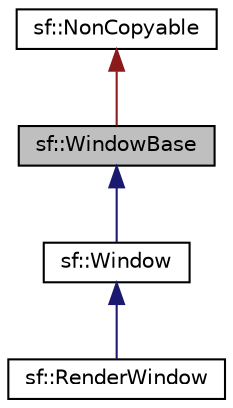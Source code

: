 digraph "sf::WindowBase"
{
 // LATEX_PDF_SIZE
  edge [fontname="Helvetica",fontsize="10",labelfontname="Helvetica",labelfontsize="10"];
  node [fontname="Helvetica",fontsize="10",shape=record];
  Node1 [label="sf::WindowBase",height=0.2,width=0.4,color="black", fillcolor="grey75", style="filled", fontcolor="black",tooltip="Window that serves as a base for other windows."];
  Node2 -> Node1 [dir="back",color="firebrick4",fontsize="10",style="solid",fontname="Helvetica"];
  Node2 [label="sf::NonCopyable",height=0.2,width=0.4,color="black", fillcolor="white", style="filled",URL="$d0/da7/classsf_1_1NonCopyable.html",tooltip="Utility class that makes any derived class non-copyable."];
  Node1 -> Node3 [dir="back",color="midnightblue",fontsize="10",style="solid",fontname="Helvetica"];
  Node3 [label="sf::Window",height=0.2,width=0.4,color="black", fillcolor="white", style="filled",URL="$dd/d2f/classsf_1_1Window.html",tooltip="Window that serves as a target for OpenGL rendering."];
  Node3 -> Node4 [dir="back",color="midnightblue",fontsize="10",style="solid",fontname="Helvetica"];
  Node4 [label="sf::RenderWindow",height=0.2,width=0.4,color="black", fillcolor="white", style="filled",URL="$dd/dd0/classsf_1_1RenderWindow.html",tooltip="Window that can serve as a target for 2D drawing."];
}
